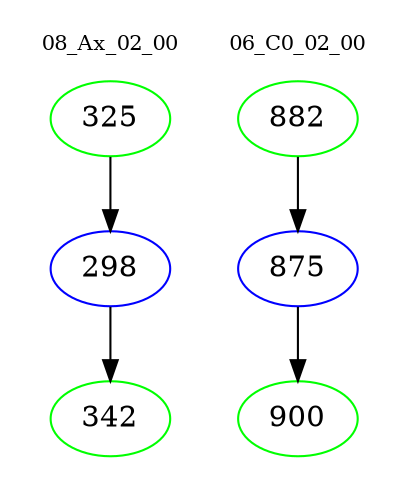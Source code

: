 digraph{
subgraph cluster_0 {
color = white
label = "08_Ax_02_00";
fontsize=10;
T0_325 [label="325", color="green"]
T0_325 -> T0_298 [color="black"]
T0_298 [label="298", color="blue"]
T0_298 -> T0_342 [color="black"]
T0_342 [label="342", color="green"]
}
subgraph cluster_1 {
color = white
label = "06_C0_02_00";
fontsize=10;
T1_882 [label="882", color="green"]
T1_882 -> T1_875 [color="black"]
T1_875 [label="875", color="blue"]
T1_875 -> T1_900 [color="black"]
T1_900 [label="900", color="green"]
}
}
